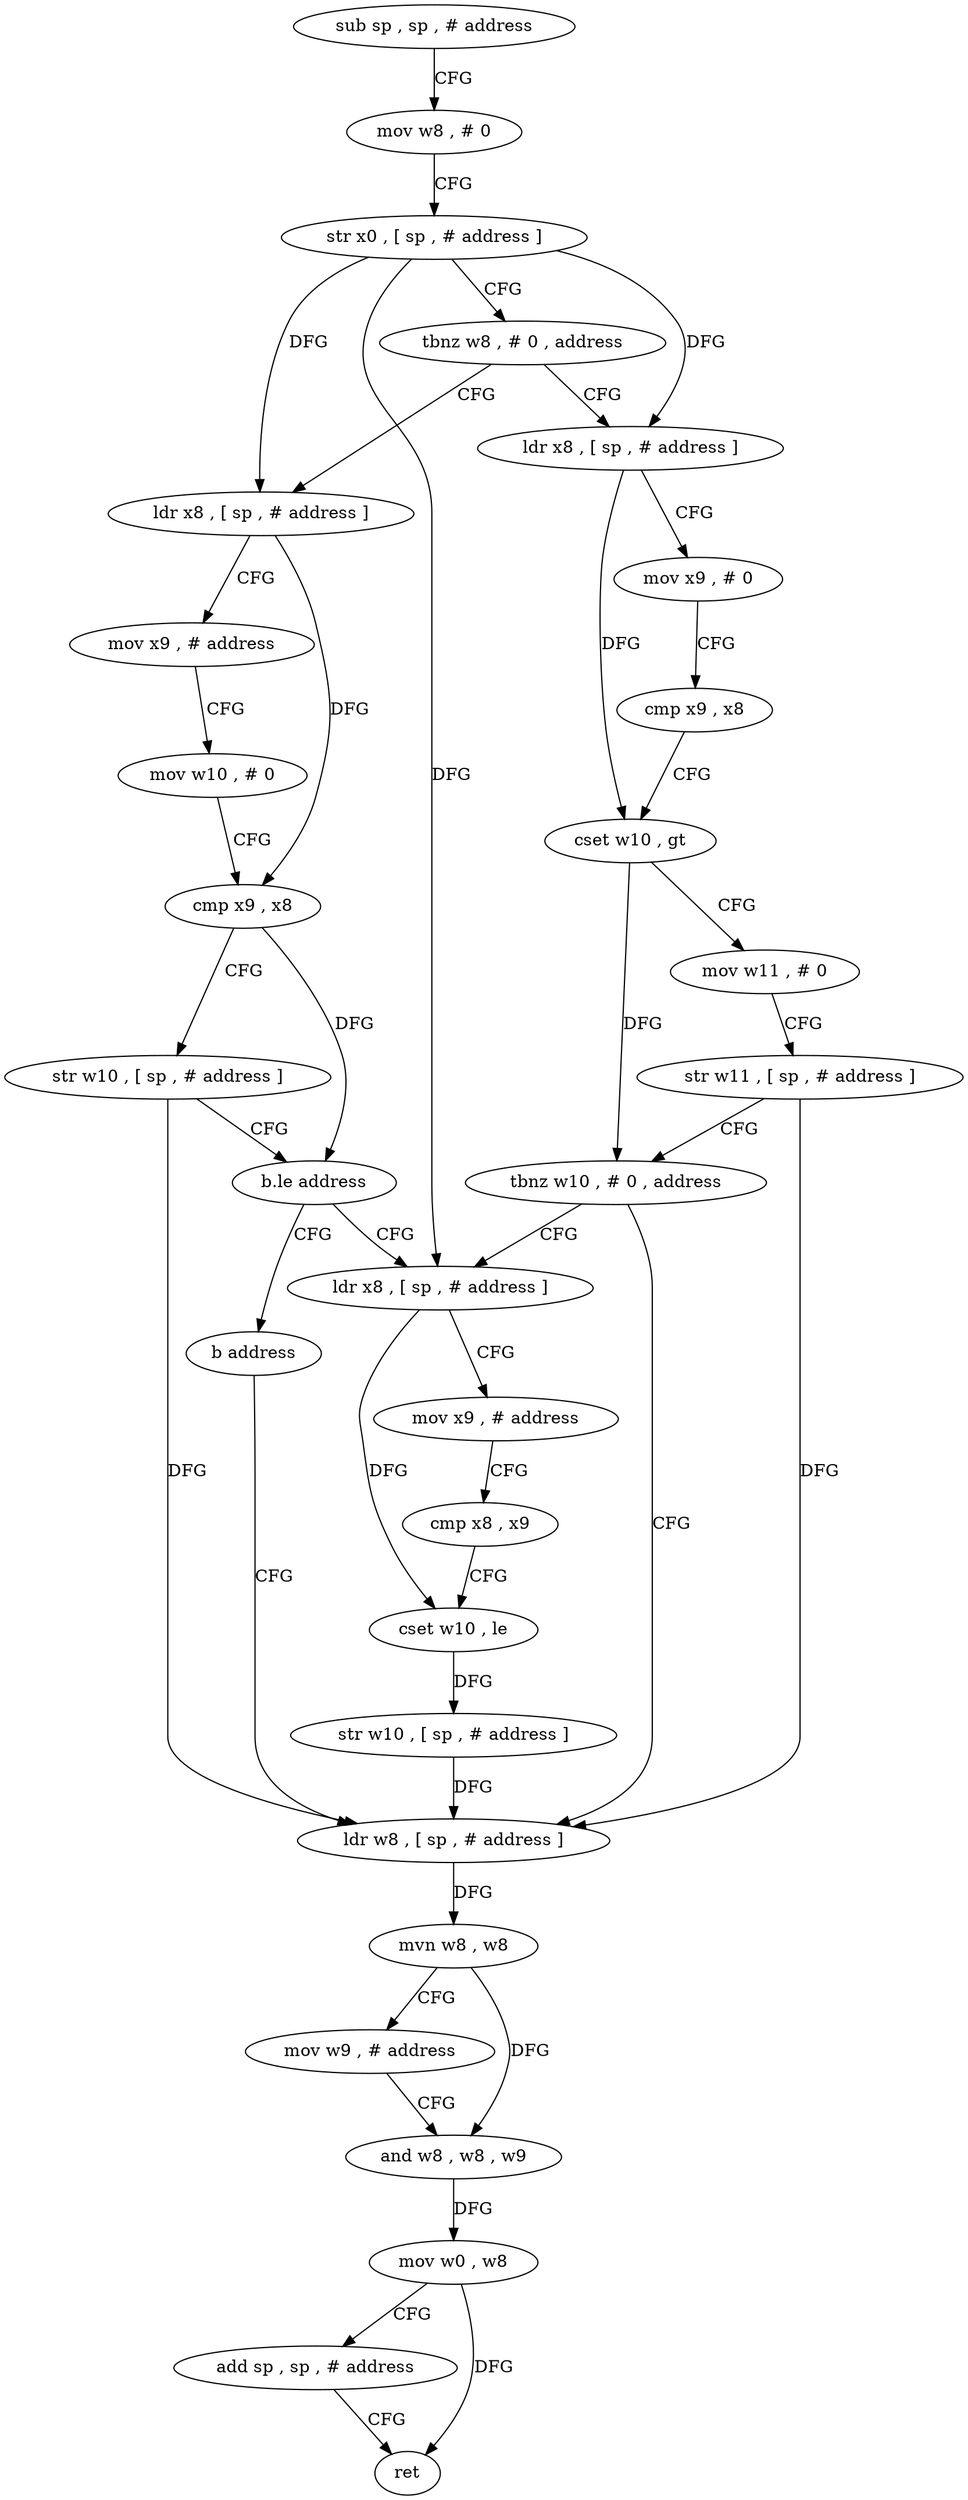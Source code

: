 digraph "func" {
"4392868" [label = "sub sp , sp , # address" ]
"4392872" [label = "mov w8 , # 0" ]
"4392876" [label = "str x0 , [ sp , # address ]" ]
"4392880" [label = "tbnz w8 , # 0 , address" ]
"4392912" [label = "ldr x8 , [ sp , # address ]" ]
"4392884" [label = "ldr x8 , [ sp , # address ]" ]
"4392916" [label = "mov x9 , # 0" ]
"4392920" [label = "cmp x9 , x8" ]
"4392924" [label = "cset w10 , gt" ]
"4392928" [label = "mov w11 , # 0" ]
"4392932" [label = "str w11 , [ sp , # address ]" ]
"4392936" [label = "tbnz w10 , # 0 , address" ]
"4392960" [label = "ldr w8 , [ sp , # address ]" ]
"4392940" [label = "ldr x8 , [ sp , # address ]" ]
"4392888" [label = "mov x9 , # address" ]
"4392892" [label = "mov w10 , # 0" ]
"4392896" [label = "cmp x9 , x8" ]
"4392900" [label = "str w10 , [ sp , # address ]" ]
"4392904" [label = "b.le address" ]
"4392908" [label = "b address" ]
"4392964" [label = "mvn w8 , w8" ]
"4392968" [label = "mov w9 , # address" ]
"4392972" [label = "and w8 , w8 , w9" ]
"4392976" [label = "mov w0 , w8" ]
"4392980" [label = "add sp , sp , # address" ]
"4392984" [label = "ret" ]
"4392944" [label = "mov x9 , # address" ]
"4392948" [label = "cmp x8 , x9" ]
"4392952" [label = "cset w10 , le" ]
"4392956" [label = "str w10 , [ sp , # address ]" ]
"4392868" -> "4392872" [ label = "CFG" ]
"4392872" -> "4392876" [ label = "CFG" ]
"4392876" -> "4392880" [ label = "CFG" ]
"4392876" -> "4392912" [ label = "DFG" ]
"4392876" -> "4392884" [ label = "DFG" ]
"4392876" -> "4392940" [ label = "DFG" ]
"4392880" -> "4392912" [ label = "CFG" ]
"4392880" -> "4392884" [ label = "CFG" ]
"4392912" -> "4392916" [ label = "CFG" ]
"4392912" -> "4392924" [ label = "DFG" ]
"4392884" -> "4392888" [ label = "CFG" ]
"4392884" -> "4392896" [ label = "DFG" ]
"4392916" -> "4392920" [ label = "CFG" ]
"4392920" -> "4392924" [ label = "CFG" ]
"4392924" -> "4392928" [ label = "CFG" ]
"4392924" -> "4392936" [ label = "DFG" ]
"4392928" -> "4392932" [ label = "CFG" ]
"4392932" -> "4392936" [ label = "CFG" ]
"4392932" -> "4392960" [ label = "DFG" ]
"4392936" -> "4392960" [ label = "CFG" ]
"4392936" -> "4392940" [ label = "CFG" ]
"4392960" -> "4392964" [ label = "DFG" ]
"4392940" -> "4392944" [ label = "CFG" ]
"4392940" -> "4392952" [ label = "DFG" ]
"4392888" -> "4392892" [ label = "CFG" ]
"4392892" -> "4392896" [ label = "CFG" ]
"4392896" -> "4392900" [ label = "CFG" ]
"4392896" -> "4392904" [ label = "DFG" ]
"4392900" -> "4392904" [ label = "CFG" ]
"4392900" -> "4392960" [ label = "DFG" ]
"4392904" -> "4392940" [ label = "CFG" ]
"4392904" -> "4392908" [ label = "CFG" ]
"4392908" -> "4392960" [ label = "CFG" ]
"4392964" -> "4392968" [ label = "CFG" ]
"4392964" -> "4392972" [ label = "DFG" ]
"4392968" -> "4392972" [ label = "CFG" ]
"4392972" -> "4392976" [ label = "DFG" ]
"4392976" -> "4392980" [ label = "CFG" ]
"4392976" -> "4392984" [ label = "DFG" ]
"4392980" -> "4392984" [ label = "CFG" ]
"4392944" -> "4392948" [ label = "CFG" ]
"4392948" -> "4392952" [ label = "CFG" ]
"4392952" -> "4392956" [ label = "DFG" ]
"4392956" -> "4392960" [ label = "DFG" ]
}
